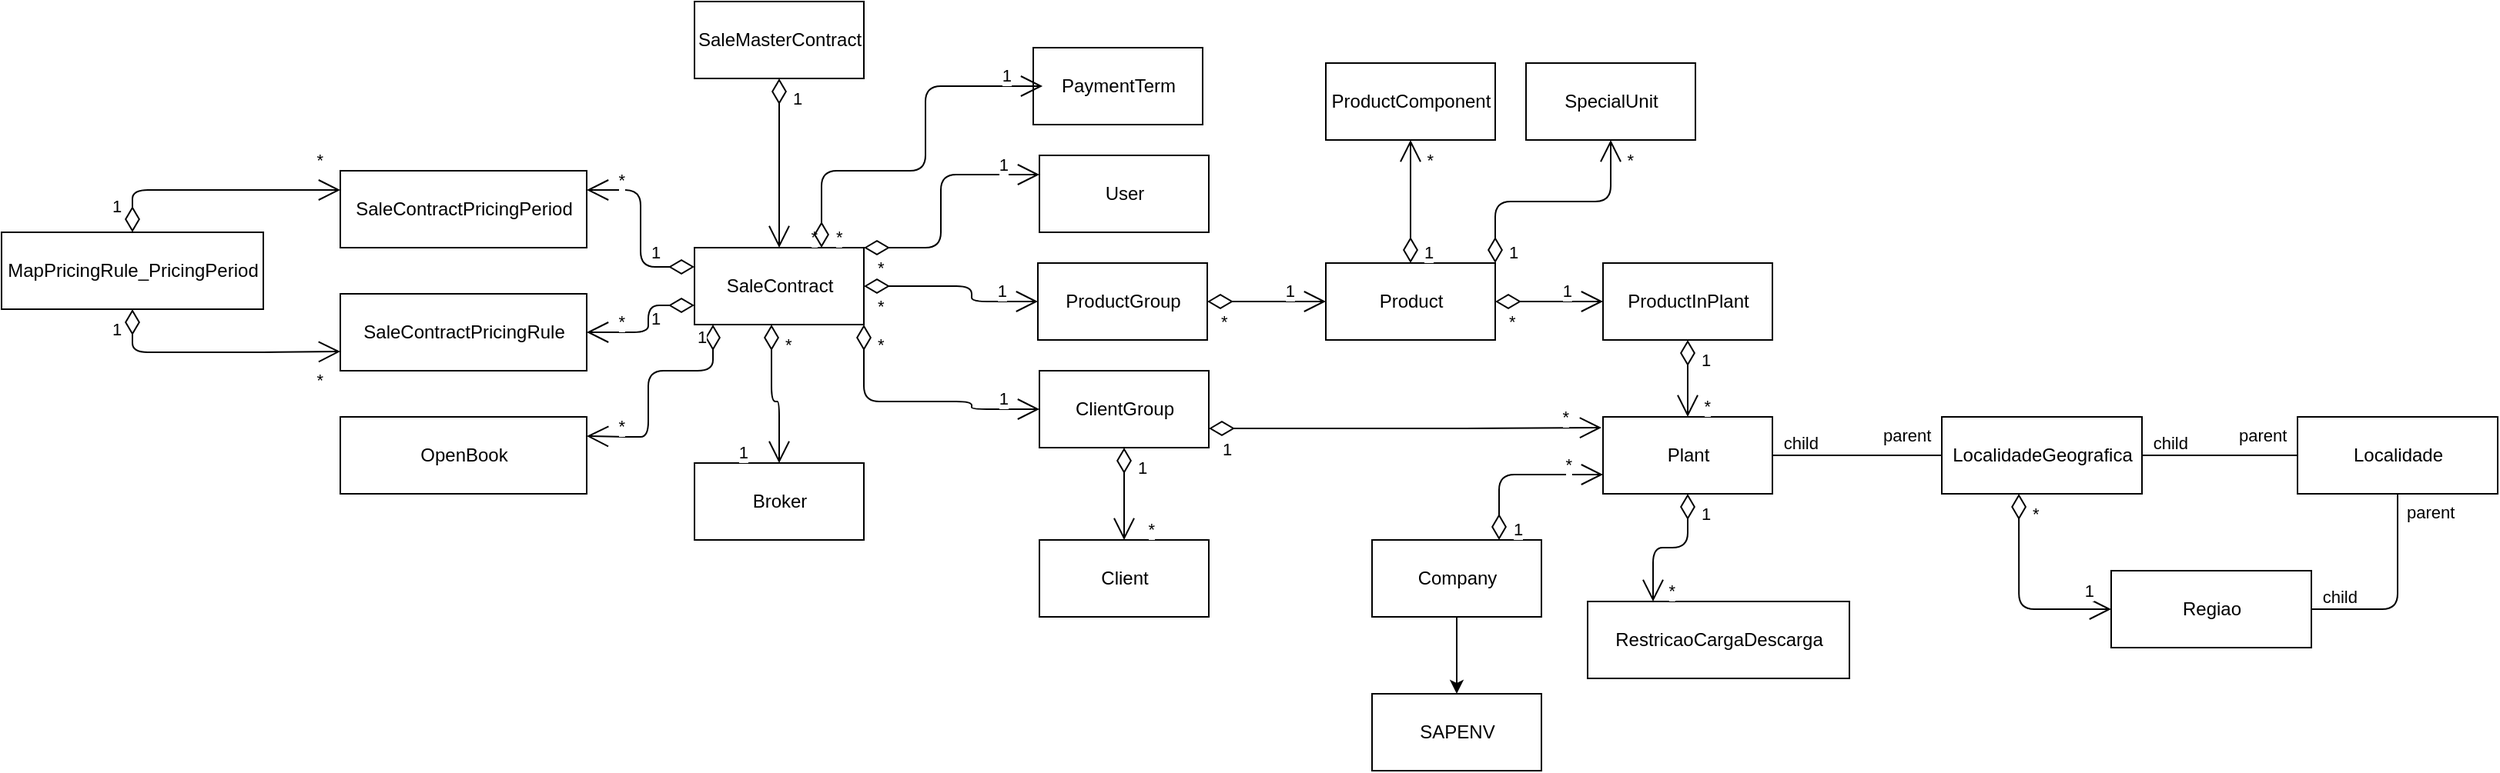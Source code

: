 <mxfile version="13.4.5" type="github">
  <diagram id="xUYwHQAnJaQRM0SXfUqJ" name="Page-1">
    <mxGraphModel dx="1935" dy="433" grid="1" gridSize="10" guides="1" tooltips="1" connect="1" arrows="1" fold="1" page="1" pageScale="1" pageWidth="827" pageHeight="1169" math="0" shadow="0">
      <root>
        <mxCell id="0" />
        <mxCell id="1" parent="0" />
        <mxCell id="oe-XNxj3-mksXrI5bO-q-1" value="SaleMasterContract" style="html=1;" parent="1" vertex="1">
          <mxGeometry x="70" y="50" width="110" height="50" as="geometry" />
        </mxCell>
        <mxCell id="2" value="SaleContract" style="html=1;" parent="1" vertex="1">
          <mxGeometry x="70" y="210" width="110" height="50" as="geometry" />
        </mxCell>
        <mxCell id="oe-XNxj3-mksXrI5bO-q-5" value="" style="endArrow=open;html=1;endSize=12;startArrow=diamondThin;startSize=14;startFill=0;edgeStyle=orthogonalEdgeStyle;exitX=0.5;exitY=1;exitDx=0;exitDy=0;entryX=0.5;entryY=0;entryDx=0;entryDy=0;" parent="1" source="oe-XNxj3-mksXrI5bO-q-1" target="2" edge="1">
          <mxGeometry relative="1" as="geometry">
            <mxPoint x="180" y="160" as="sourcePoint" />
            <mxPoint x="340" y="160" as="targetPoint" />
          </mxGeometry>
        </mxCell>
        <mxCell id="oe-XNxj3-mksXrI5bO-q-6" value="1" style="edgeLabel;resizable=0;html=1;align=left;verticalAlign=top;" parent="oe-XNxj3-mksXrI5bO-q-5" connectable="0" vertex="1">
          <mxGeometry x="-1" relative="1" as="geometry">
            <mxPoint x="7" as="offset" />
          </mxGeometry>
        </mxCell>
        <mxCell id="oe-XNxj3-mksXrI5bO-q-7" value="*" style="edgeLabel;resizable=0;html=1;align=right;verticalAlign=top;" parent="oe-XNxj3-mksXrI5bO-q-5" connectable="0" vertex="1">
          <mxGeometry x="1" relative="1" as="geometry">
            <mxPoint x="25" y="-20" as="offset" />
          </mxGeometry>
        </mxCell>
        <mxCell id="oe-XNxj3-mksXrI5bO-q-8" value="PaymentTerm" style="html=1;" parent="1" vertex="1">
          <mxGeometry x="290" y="80" width="110" height="50" as="geometry" />
        </mxCell>
        <mxCell id="oe-XNxj3-mksXrI5bO-q-13" value="" style="endArrow=open;html=1;endSize=12;startArrow=diamondThin;startSize=14;startFill=0;edgeStyle=orthogonalEdgeStyle;exitX=0.75;exitY=0;exitDx=0;exitDy=0;entryX=0.055;entryY=0.5;entryDx=0;entryDy=0;entryPerimeter=0;" parent="1" source="2" target="oe-XNxj3-mksXrI5bO-q-8" edge="1">
          <mxGeometry relative="1" as="geometry">
            <mxPoint x="290" y="180" as="sourcePoint" />
            <mxPoint x="300" y="105" as="targetPoint" />
            <Array as="points">
              <mxPoint x="153" y="160" />
              <mxPoint x="220" y="160" />
              <mxPoint x="220" y="105" />
            </Array>
          </mxGeometry>
        </mxCell>
        <mxCell id="oe-XNxj3-mksXrI5bO-q-14" value="*" style="edgeLabel;resizable=0;html=1;align=left;verticalAlign=top;" parent="oe-XNxj3-mksXrI5bO-q-13" connectable="0" vertex="1">
          <mxGeometry x="-1" relative="1" as="geometry">
            <mxPoint x="7" y="-20" as="offset" />
          </mxGeometry>
        </mxCell>
        <mxCell id="oe-XNxj3-mksXrI5bO-q-15" value="1" style="edgeLabel;resizable=0;html=1;align=right;verticalAlign=top;" parent="oe-XNxj3-mksXrI5bO-q-13" connectable="0" vertex="1">
          <mxGeometry x="1" relative="1" as="geometry">
            <mxPoint x="-20" y="-20" as="offset" />
          </mxGeometry>
        </mxCell>
        <mxCell id="oe-XNxj3-mksXrI5bO-q-16" value="User" style="html=1;" parent="1" vertex="1">
          <mxGeometry x="294" y="150" width="110" height="50" as="geometry" />
        </mxCell>
        <mxCell id="oe-XNxj3-mksXrI5bO-q-17" value="" style="endArrow=open;html=1;endSize=12;startArrow=diamondThin;startSize=14;startFill=0;edgeStyle=orthogonalEdgeStyle;exitX=1;exitY=0;exitDx=0;exitDy=0;entryX=0;entryY=0.25;entryDx=0;entryDy=0;" parent="1" source="2" target="oe-XNxj3-mksXrI5bO-q-16" edge="1">
          <mxGeometry relative="1" as="geometry">
            <mxPoint x="173.95" y="325" as="sourcePoint" />
            <mxPoint x="290.0" y="220" as="targetPoint" />
            <Array as="points">
              <mxPoint x="230" y="210" />
              <mxPoint x="230" y="163" />
            </Array>
          </mxGeometry>
        </mxCell>
        <mxCell id="oe-XNxj3-mksXrI5bO-q-18" value="*" style="edgeLabel;resizable=0;html=1;align=left;verticalAlign=top;" parent="oe-XNxj3-mksXrI5bO-q-17" connectable="0" vertex="1">
          <mxGeometry x="-1" relative="1" as="geometry">
            <mxPoint x="7" as="offset" />
          </mxGeometry>
        </mxCell>
        <mxCell id="oe-XNxj3-mksXrI5bO-q-19" value="1" style="edgeLabel;resizable=0;html=1;align=right;verticalAlign=top;" parent="oe-XNxj3-mksXrI5bO-q-17" connectable="0" vertex="1">
          <mxGeometry x="1" relative="1" as="geometry">
            <mxPoint x="-20" y="-20" as="offset" />
          </mxGeometry>
        </mxCell>
        <mxCell id="oe-XNxj3-mksXrI5bO-q-20" value="ProductGroup" style="html=1;" parent="1" vertex="1">
          <mxGeometry x="293" y="220" width="110" height="50" as="geometry" />
        </mxCell>
        <mxCell id="oe-XNxj3-mksXrI5bO-q-24" value="" style="endArrow=open;html=1;endSize=12;startArrow=diamondThin;startSize=14;startFill=0;edgeStyle=orthogonalEdgeStyle;exitX=1;exitY=0.5;exitDx=0;exitDy=0;entryX=0;entryY=0.5;entryDx=0;entryDy=0;" parent="1" source="2" target="oe-XNxj3-mksXrI5bO-q-20" edge="1">
          <mxGeometry relative="1" as="geometry">
            <mxPoint x="190" y="244.5" as="sourcePoint" />
            <mxPoint x="290" y="244.5" as="targetPoint" />
            <Array as="points">
              <mxPoint x="250" y="235" />
              <mxPoint x="250" y="245" />
            </Array>
          </mxGeometry>
        </mxCell>
        <mxCell id="oe-XNxj3-mksXrI5bO-q-25" value="*" style="edgeLabel;resizable=0;html=1;align=left;verticalAlign=top;" parent="oe-XNxj3-mksXrI5bO-q-24" connectable="0" vertex="1">
          <mxGeometry x="-1" relative="1" as="geometry">
            <mxPoint x="7" as="offset" />
          </mxGeometry>
        </mxCell>
        <mxCell id="oe-XNxj3-mksXrI5bO-q-26" value="1" style="edgeLabel;resizable=0;html=1;align=right;verticalAlign=top;" parent="oe-XNxj3-mksXrI5bO-q-24" connectable="0" vertex="1">
          <mxGeometry x="1" relative="1" as="geometry">
            <mxPoint x="-20" y="-20" as="offset" />
          </mxGeometry>
        </mxCell>
        <mxCell id="oe-XNxj3-mksXrI5bO-q-27" value="ClientGroup" style="html=1;" parent="1" vertex="1">
          <mxGeometry x="294" y="290" width="110" height="50" as="geometry" />
        </mxCell>
        <mxCell id="oe-XNxj3-mksXrI5bO-q-28" value="" style="endArrow=open;html=1;endSize=12;startArrow=diamondThin;startSize=14;startFill=0;edgeStyle=orthogonalEdgeStyle;exitX=1;exitY=1;exitDx=0;exitDy=0;entryX=0;entryY=0.5;entryDx=0;entryDy=0;" parent="1" source="2" target="oe-XNxj3-mksXrI5bO-q-27" edge="1">
          <mxGeometry relative="1" as="geometry">
            <mxPoint x="150" y="310" as="sourcePoint" />
            <mxPoint x="263" y="320" as="targetPoint" />
            <Array as="points">
              <mxPoint x="180" y="310" />
              <mxPoint x="250" y="310" />
              <mxPoint x="250" y="315" />
            </Array>
          </mxGeometry>
        </mxCell>
        <mxCell id="oe-XNxj3-mksXrI5bO-q-29" value="*" style="edgeLabel;resizable=0;html=1;align=left;verticalAlign=top;" parent="oe-XNxj3-mksXrI5bO-q-28" connectable="0" vertex="1">
          <mxGeometry x="-1" relative="1" as="geometry">
            <mxPoint x="7" as="offset" />
          </mxGeometry>
        </mxCell>
        <mxCell id="oe-XNxj3-mksXrI5bO-q-30" value="1" style="edgeLabel;resizable=0;html=1;align=right;verticalAlign=top;" parent="oe-XNxj3-mksXrI5bO-q-28" connectable="0" vertex="1">
          <mxGeometry x="1" relative="1" as="geometry">
            <mxPoint x="-20" y="-20" as="offset" />
          </mxGeometry>
        </mxCell>
        <mxCell id="oe-XNxj3-mksXrI5bO-q-31" value="Broker" style="html=1;" parent="1" vertex="1">
          <mxGeometry x="70" y="350" width="110" height="50" as="geometry" />
        </mxCell>
        <mxCell id="oe-XNxj3-mksXrI5bO-q-32" value="" style="endArrow=open;html=1;endSize=12;startArrow=diamondThin;startSize=14;startFill=0;edgeStyle=orthogonalEdgeStyle;entryX=0.5;entryY=0;entryDx=0;entryDy=0;" parent="1" target="oe-XNxj3-mksXrI5bO-q-31" edge="1">
          <mxGeometry relative="1" as="geometry">
            <mxPoint x="120" y="260" as="sourcePoint" />
            <mxPoint x="170" y="335" as="targetPoint" />
            <Array as="points">
              <mxPoint x="120" y="260" />
              <mxPoint x="120" y="310" />
              <mxPoint x="125" y="310" />
            </Array>
          </mxGeometry>
        </mxCell>
        <mxCell id="oe-XNxj3-mksXrI5bO-q-33" value="*" style="edgeLabel;resizable=0;html=1;align=left;verticalAlign=top;" parent="oe-XNxj3-mksXrI5bO-q-32" connectable="0" vertex="1">
          <mxGeometry x="-1" relative="1" as="geometry">
            <mxPoint x="7" as="offset" />
          </mxGeometry>
        </mxCell>
        <mxCell id="oe-XNxj3-mksXrI5bO-q-34" value="1" style="edgeLabel;resizable=0;html=1;align=right;verticalAlign=top;" parent="oe-XNxj3-mksXrI5bO-q-32" connectable="0" vertex="1">
          <mxGeometry x="1" relative="1" as="geometry">
            <mxPoint x="-20" y="-20" as="offset" />
          </mxGeometry>
        </mxCell>
        <mxCell id="WPxyj9ZvZWyOQ25DMJZI-2" value="Product" style="html=1;" vertex="1" parent="1">
          <mxGeometry x="480" y="220" width="110" height="50" as="geometry" />
        </mxCell>
        <mxCell id="WPxyj9ZvZWyOQ25DMJZI-3" value="" style="endArrow=open;html=1;endSize=12;startArrow=diamondThin;startSize=14;startFill=0;edgeStyle=orthogonalEdgeStyle;exitX=1;exitY=0.5;exitDx=0;exitDy=0;entryX=0;entryY=0.5;entryDx=0;entryDy=0;" edge="1" parent="1" source="oe-XNxj3-mksXrI5bO-q-20" target="WPxyj9ZvZWyOQ25DMJZI-2">
          <mxGeometry relative="1" as="geometry">
            <mxPoint x="420" y="240" as="sourcePoint" />
            <mxPoint x="533" y="250" as="targetPoint" />
            <Array as="points">
              <mxPoint x="460" y="245" />
              <mxPoint x="460" y="245" />
            </Array>
          </mxGeometry>
        </mxCell>
        <mxCell id="WPxyj9ZvZWyOQ25DMJZI-4" value="*" style="edgeLabel;resizable=0;html=1;align=left;verticalAlign=top;" connectable="0" vertex="1" parent="WPxyj9ZvZWyOQ25DMJZI-3">
          <mxGeometry x="-1" relative="1" as="geometry">
            <mxPoint x="7" as="offset" />
          </mxGeometry>
        </mxCell>
        <mxCell id="WPxyj9ZvZWyOQ25DMJZI-5" value="1" style="edgeLabel;resizable=0;html=1;align=right;verticalAlign=top;" connectable="0" vertex="1" parent="WPxyj9ZvZWyOQ25DMJZI-3">
          <mxGeometry x="1" relative="1" as="geometry">
            <mxPoint x="-20" y="-20" as="offset" />
          </mxGeometry>
        </mxCell>
        <mxCell id="WPxyj9ZvZWyOQ25DMJZI-6" value="ProductComponent" style="html=1;" vertex="1" parent="1">
          <mxGeometry x="480" y="90" width="110" height="50" as="geometry" />
        </mxCell>
        <mxCell id="WPxyj9ZvZWyOQ25DMJZI-8" value="" style="endArrow=open;html=1;endSize=12;startArrow=diamondThin;startSize=14;startFill=0;edgeStyle=orthogonalEdgeStyle;entryX=0.5;entryY=1;entryDx=0;entryDy=0;exitX=0.5;exitY=0;exitDx=0;exitDy=0;" edge="1" parent="1" source="WPxyj9ZvZWyOQ25DMJZI-2" target="WPxyj9ZvZWyOQ25DMJZI-6">
          <mxGeometry relative="1" as="geometry">
            <mxPoint x="600" y="190" as="sourcePoint" />
            <mxPoint x="135" y="220" as="targetPoint" />
          </mxGeometry>
        </mxCell>
        <mxCell id="WPxyj9ZvZWyOQ25DMJZI-9" value="1" style="edgeLabel;resizable=0;html=1;align=left;verticalAlign=top;" connectable="0" vertex="1" parent="WPxyj9ZvZWyOQ25DMJZI-8">
          <mxGeometry x="-1" relative="1" as="geometry">
            <mxPoint x="7" y="-20" as="offset" />
          </mxGeometry>
        </mxCell>
        <mxCell id="WPxyj9ZvZWyOQ25DMJZI-10" value="*" style="edgeLabel;resizable=0;html=1;align=right;verticalAlign=top;" connectable="0" vertex="1" parent="WPxyj9ZvZWyOQ25DMJZI-8">
          <mxGeometry x="1" relative="1" as="geometry">
            <mxPoint x="15" as="offset" />
          </mxGeometry>
        </mxCell>
        <mxCell id="WPxyj9ZvZWyOQ25DMJZI-11" value="SpecialUnit" style="html=1;" vertex="1" parent="1">
          <mxGeometry x="610" y="90" width="110" height="50" as="geometry" />
        </mxCell>
        <mxCell id="WPxyj9ZvZWyOQ25DMJZI-12" value="" style="endArrow=open;html=1;endSize=12;startArrow=diamondThin;startSize=14;startFill=0;edgeStyle=orthogonalEdgeStyle;entryX=0.5;entryY=1;entryDx=0;entryDy=0;exitX=1;exitY=0;exitDx=0;exitDy=0;" edge="1" parent="1" source="WPxyj9ZvZWyOQ25DMJZI-2" target="WPxyj9ZvZWyOQ25DMJZI-11">
          <mxGeometry relative="1" as="geometry">
            <mxPoint x="545" y="230" as="sourcePoint" />
            <mxPoint x="545" y="150" as="targetPoint" />
          </mxGeometry>
        </mxCell>
        <mxCell id="WPxyj9ZvZWyOQ25DMJZI-13" value="1" style="edgeLabel;resizable=0;html=1;align=left;verticalAlign=top;" connectable="0" vertex="1" parent="WPxyj9ZvZWyOQ25DMJZI-12">
          <mxGeometry x="-1" relative="1" as="geometry">
            <mxPoint x="7" y="-20" as="offset" />
          </mxGeometry>
        </mxCell>
        <mxCell id="WPxyj9ZvZWyOQ25DMJZI-14" value="*" style="edgeLabel;resizable=0;html=1;align=right;verticalAlign=top;" connectable="0" vertex="1" parent="WPxyj9ZvZWyOQ25DMJZI-12">
          <mxGeometry x="1" relative="1" as="geometry">
            <mxPoint x="15" as="offset" />
          </mxGeometry>
        </mxCell>
        <mxCell id="WPxyj9ZvZWyOQ25DMJZI-15" value="ProductInPlant" style="html=1;" vertex="1" parent="1">
          <mxGeometry x="660" y="220" width="110" height="50" as="geometry" />
        </mxCell>
        <mxCell id="WPxyj9ZvZWyOQ25DMJZI-16" value="" style="endArrow=open;html=1;endSize=12;startArrow=diamondThin;startSize=14;startFill=0;edgeStyle=orthogonalEdgeStyle;entryX=0;entryY=0.5;entryDx=0;entryDy=0;exitX=1;exitY=0.5;exitDx=0;exitDy=0;" edge="1" parent="1" source="WPxyj9ZvZWyOQ25DMJZI-2" target="WPxyj9ZvZWyOQ25DMJZI-15">
          <mxGeometry relative="1" as="geometry">
            <mxPoint x="590" y="245" as="sourcePoint" />
            <mxPoint x="647" y="245" as="targetPoint" />
            <Array as="points">
              <mxPoint x="630" y="245" />
              <mxPoint x="630" y="245" />
            </Array>
          </mxGeometry>
        </mxCell>
        <mxCell id="WPxyj9ZvZWyOQ25DMJZI-17" value="*" style="edgeLabel;resizable=0;html=1;align=left;verticalAlign=top;" connectable="0" vertex="1" parent="WPxyj9ZvZWyOQ25DMJZI-16">
          <mxGeometry x="-1" relative="1" as="geometry">
            <mxPoint x="7" as="offset" />
          </mxGeometry>
        </mxCell>
        <mxCell id="WPxyj9ZvZWyOQ25DMJZI-18" value="1" style="edgeLabel;resizable=0;html=1;align=right;verticalAlign=top;" connectable="0" vertex="1" parent="WPxyj9ZvZWyOQ25DMJZI-16">
          <mxGeometry x="1" relative="1" as="geometry">
            <mxPoint x="-20" y="-20" as="offset" />
          </mxGeometry>
        </mxCell>
        <mxCell id="WPxyj9ZvZWyOQ25DMJZI-20" value="Plant" style="html=1;" vertex="1" parent="1">
          <mxGeometry x="660" y="320" width="110" height="50" as="geometry" />
        </mxCell>
        <mxCell id="WPxyj9ZvZWyOQ25DMJZI-24" value="" style="endArrow=open;html=1;endSize=12;startArrow=diamondThin;startSize=14;startFill=0;edgeStyle=orthogonalEdgeStyle;exitX=0.5;exitY=1;exitDx=0;exitDy=0;entryX=0.5;entryY=0;entryDx=0;entryDy=0;" edge="1" parent="1" source="WPxyj9ZvZWyOQ25DMJZI-15" target="WPxyj9ZvZWyOQ25DMJZI-20">
          <mxGeometry relative="1" as="geometry">
            <mxPoint x="714.5" y="280" as="sourcePoint" />
            <mxPoint x="715" y="320" as="targetPoint" />
            <Array as="points" />
          </mxGeometry>
        </mxCell>
        <mxCell id="WPxyj9ZvZWyOQ25DMJZI-25" value="1" style="edgeLabel;resizable=0;html=1;align=left;verticalAlign=top;" connectable="0" vertex="1" parent="WPxyj9ZvZWyOQ25DMJZI-24">
          <mxGeometry x="-1" relative="1" as="geometry">
            <mxPoint x="7" as="offset" />
          </mxGeometry>
        </mxCell>
        <mxCell id="WPxyj9ZvZWyOQ25DMJZI-26" value="*" style="edgeLabel;resizable=0;html=1;align=right;verticalAlign=top;" connectable="0" vertex="1" parent="WPxyj9ZvZWyOQ25DMJZI-24">
          <mxGeometry x="1" relative="1" as="geometry">
            <mxPoint x="15" y="-20" as="offset" />
          </mxGeometry>
        </mxCell>
        <mxCell id="WPxyj9ZvZWyOQ25DMJZI-39" value="" style="edgeStyle=orthogonalEdgeStyle;rounded=0;orthogonalLoop=1;jettySize=auto;html=1;" edge="1" parent="1" source="WPxyj9ZvZWyOQ25DMJZI-27" target="WPxyj9ZvZWyOQ25DMJZI-38">
          <mxGeometry relative="1" as="geometry" />
        </mxCell>
        <mxCell id="WPxyj9ZvZWyOQ25DMJZI-27" value="Company" style="html=1;" vertex="1" parent="1">
          <mxGeometry x="510" y="400" width="110" height="50" as="geometry" />
        </mxCell>
        <mxCell id="WPxyj9ZvZWyOQ25DMJZI-28" value="" style="endArrow=open;html=1;endSize=12;startArrow=diamondThin;startSize=14;startFill=0;edgeStyle=orthogonalEdgeStyle;exitX=0.75;exitY=0;exitDx=0;exitDy=0;entryX=0;entryY=0.75;entryDx=0;entryDy=0;" edge="1" parent="1" source="WPxyj9ZvZWyOQ25DMJZI-27" target="WPxyj9ZvZWyOQ25DMJZI-20">
          <mxGeometry relative="1" as="geometry">
            <mxPoint x="626.5" y="404.5" as="sourcePoint" />
            <mxPoint x="720" y="405" as="targetPoint" />
            <Array as="points">
              <mxPoint x="593" y="358" />
            </Array>
          </mxGeometry>
        </mxCell>
        <mxCell id="WPxyj9ZvZWyOQ25DMJZI-29" value="1" style="edgeLabel;resizable=0;html=1;align=left;verticalAlign=top;" connectable="0" vertex="1" parent="WPxyj9ZvZWyOQ25DMJZI-28">
          <mxGeometry x="-1" relative="1" as="geometry">
            <mxPoint x="7" y="-20" as="offset" />
          </mxGeometry>
        </mxCell>
        <mxCell id="WPxyj9ZvZWyOQ25DMJZI-30" value="*" style="edgeLabel;resizable=0;html=1;align=right;verticalAlign=top;" connectable="0" vertex="1" parent="WPxyj9ZvZWyOQ25DMJZI-28">
          <mxGeometry x="1" relative="1" as="geometry">
            <mxPoint x="-20" y="-20" as="offset" />
          </mxGeometry>
        </mxCell>
        <mxCell id="WPxyj9ZvZWyOQ25DMJZI-31" value="" style="endArrow=open;html=1;endSize=12;startArrow=diamondThin;startSize=14;startFill=0;edgeStyle=orthogonalEdgeStyle;exitX=1;exitY=0.75;exitDx=0;exitDy=0;entryX=-0.009;entryY=0.14;entryDx=0;entryDy=0;entryPerimeter=0;" edge="1" parent="1" source="oe-XNxj3-mksXrI5bO-q-27" target="WPxyj9ZvZWyOQ25DMJZI-20">
          <mxGeometry relative="1" as="geometry">
            <mxPoint x="430" y="320" as="sourcePoint" />
            <mxPoint x="620" y="328" as="targetPoint" />
            <Array as="points">
              <mxPoint x="560" y="327" />
            </Array>
          </mxGeometry>
        </mxCell>
        <mxCell id="WPxyj9ZvZWyOQ25DMJZI-32" value="1" style="edgeLabel;resizable=0;html=1;align=left;verticalAlign=top;" connectable="0" vertex="1" parent="WPxyj9ZvZWyOQ25DMJZI-31">
          <mxGeometry x="-1" relative="1" as="geometry">
            <mxPoint x="7" as="offset" />
          </mxGeometry>
        </mxCell>
        <mxCell id="WPxyj9ZvZWyOQ25DMJZI-33" value="*" style="edgeLabel;resizable=0;html=1;align=right;verticalAlign=top;" connectable="0" vertex="1" parent="WPxyj9ZvZWyOQ25DMJZI-31">
          <mxGeometry x="1" relative="1" as="geometry">
            <mxPoint x="-20" y="-20" as="offset" />
          </mxGeometry>
        </mxCell>
        <mxCell id="WPxyj9ZvZWyOQ25DMJZI-34" value="Client" style="html=1;" vertex="1" parent="1">
          <mxGeometry x="294" y="400" width="110" height="50" as="geometry" />
        </mxCell>
        <mxCell id="WPxyj9ZvZWyOQ25DMJZI-35" value="" style="endArrow=open;html=1;endSize=12;startArrow=diamondThin;startSize=14;startFill=0;edgeStyle=orthogonalEdgeStyle;exitX=0.5;exitY=1;exitDx=0;exitDy=0;entryX=0.5;entryY=0;entryDx=0;entryDy=0;" edge="1" parent="1" source="oe-XNxj3-mksXrI5bO-q-27" target="WPxyj9ZvZWyOQ25DMJZI-34">
          <mxGeometry relative="1" as="geometry">
            <mxPoint x="348.5" y="350" as="sourcePoint" />
            <mxPoint x="348.5" y="420" as="targetPoint" />
          </mxGeometry>
        </mxCell>
        <mxCell id="WPxyj9ZvZWyOQ25DMJZI-36" value="1" style="edgeLabel;resizable=0;html=1;align=left;verticalAlign=top;" connectable="0" vertex="1" parent="WPxyj9ZvZWyOQ25DMJZI-35">
          <mxGeometry x="-1" relative="1" as="geometry">
            <mxPoint x="7" as="offset" />
          </mxGeometry>
        </mxCell>
        <mxCell id="WPxyj9ZvZWyOQ25DMJZI-37" value="*" style="edgeLabel;resizable=0;html=1;align=right;verticalAlign=top;" connectable="0" vertex="1" parent="WPxyj9ZvZWyOQ25DMJZI-35">
          <mxGeometry x="1" relative="1" as="geometry">
            <mxPoint x="20" y="-20" as="offset" />
          </mxGeometry>
        </mxCell>
        <mxCell id="WPxyj9ZvZWyOQ25DMJZI-38" value="SAPENV" style="html=1;" vertex="1" parent="1">
          <mxGeometry x="510" y="500" width="110" height="50" as="geometry" />
        </mxCell>
        <mxCell id="WPxyj9ZvZWyOQ25DMJZI-40" value="RestricaoCargaDescarga" style="html=1;" vertex="1" parent="1">
          <mxGeometry x="650" y="440" width="170" height="50" as="geometry" />
        </mxCell>
        <mxCell id="WPxyj9ZvZWyOQ25DMJZI-41" value="" style="endArrow=open;html=1;endSize=12;startArrow=diamondThin;startSize=14;startFill=0;edgeStyle=orthogonalEdgeStyle;exitX=0.5;exitY=1;exitDx=0;exitDy=0;entryX=0.25;entryY=0;entryDx=0;entryDy=0;" edge="1" parent="1" source="WPxyj9ZvZWyOQ25DMJZI-20" target="WPxyj9ZvZWyOQ25DMJZI-40">
          <mxGeometry relative="1" as="geometry">
            <mxPoint x="714.5" y="380" as="sourcePoint" />
            <mxPoint x="715" y="430" as="targetPoint" />
            <Array as="points" />
          </mxGeometry>
        </mxCell>
        <mxCell id="WPxyj9ZvZWyOQ25DMJZI-42" value="1" style="edgeLabel;resizable=0;html=1;align=left;verticalAlign=top;" connectable="0" vertex="1" parent="WPxyj9ZvZWyOQ25DMJZI-41">
          <mxGeometry x="-1" relative="1" as="geometry">
            <mxPoint x="7" as="offset" />
          </mxGeometry>
        </mxCell>
        <mxCell id="WPxyj9ZvZWyOQ25DMJZI-43" value="*" style="edgeLabel;resizable=0;html=1;align=right;verticalAlign=top;" connectable="0" vertex="1" parent="WPxyj9ZvZWyOQ25DMJZI-41">
          <mxGeometry x="1" relative="1" as="geometry">
            <mxPoint x="15" y="-20" as="offset" />
          </mxGeometry>
        </mxCell>
        <mxCell id="WPxyj9ZvZWyOQ25DMJZI-44" value="" style="endArrow=none;html=1;edgeStyle=orthogonalEdgeStyle;entryX=1;entryY=0.5;entryDx=0;entryDy=0;exitX=0;exitY=0.5;exitDx=0;exitDy=0;" edge="1" parent="1" source="WPxyj9ZvZWyOQ25DMJZI-47" target="WPxyj9ZvZWyOQ25DMJZI-20">
          <mxGeometry relative="1" as="geometry">
            <mxPoint x="860" y="345" as="sourcePoint" />
            <mxPoint x="850" y="510" as="targetPoint" />
            <Array as="points" />
          </mxGeometry>
        </mxCell>
        <mxCell id="WPxyj9ZvZWyOQ25DMJZI-45" value="parent" style="edgeLabel;resizable=0;html=1;align=left;verticalAlign=bottom;" connectable="0" vertex="1" parent="WPxyj9ZvZWyOQ25DMJZI-44">
          <mxGeometry x="-1" relative="1" as="geometry">
            <mxPoint x="-40" y="-5" as="offset" />
          </mxGeometry>
        </mxCell>
        <mxCell id="WPxyj9ZvZWyOQ25DMJZI-46" value="child" style="edgeLabel;resizable=0;html=1;align=right;verticalAlign=bottom;" connectable="0" vertex="1" parent="WPxyj9ZvZWyOQ25DMJZI-44">
          <mxGeometry x="1" relative="1" as="geometry">
            <mxPoint x="30" as="offset" />
          </mxGeometry>
        </mxCell>
        <mxCell id="WPxyj9ZvZWyOQ25DMJZI-47" value="LocalidadeGeografica" style="html=1;" vertex="1" parent="1">
          <mxGeometry x="880" y="320" width="130" height="50" as="geometry" />
        </mxCell>
        <mxCell id="WPxyj9ZvZWyOQ25DMJZI-48" value="Localidade" style="html=1;" vertex="1" parent="1">
          <mxGeometry x="1111" y="320" width="130" height="50" as="geometry" />
        </mxCell>
        <mxCell id="WPxyj9ZvZWyOQ25DMJZI-49" value="" style="endArrow=none;html=1;edgeStyle=orthogonalEdgeStyle;entryX=1;entryY=0.5;entryDx=0;entryDy=0;exitX=0;exitY=0.5;exitDx=0;exitDy=0;" edge="1" parent="1" source="WPxyj9ZvZWyOQ25DMJZI-48" target="WPxyj9ZvZWyOQ25DMJZI-47">
          <mxGeometry relative="1" as="geometry">
            <mxPoint x="1110" y="400" as="sourcePoint" />
            <mxPoint x="1020" y="344.5" as="targetPoint" />
            <Array as="points" />
          </mxGeometry>
        </mxCell>
        <mxCell id="WPxyj9ZvZWyOQ25DMJZI-50" value="parent" style="edgeLabel;resizable=0;html=1;align=left;verticalAlign=bottom;" connectable="0" vertex="1" parent="WPxyj9ZvZWyOQ25DMJZI-49">
          <mxGeometry x="-1" relative="1" as="geometry">
            <mxPoint x="-40" y="-5" as="offset" />
          </mxGeometry>
        </mxCell>
        <mxCell id="WPxyj9ZvZWyOQ25DMJZI-51" value="child" style="edgeLabel;resizable=0;html=1;align=right;verticalAlign=bottom;" connectable="0" vertex="1" parent="WPxyj9ZvZWyOQ25DMJZI-49">
          <mxGeometry x="1" relative="1" as="geometry">
            <mxPoint x="30" as="offset" />
          </mxGeometry>
        </mxCell>
        <mxCell id="WPxyj9ZvZWyOQ25DMJZI-52" value="Regiao" style="html=1;" vertex="1" parent="1">
          <mxGeometry x="990" y="420" width="130" height="50" as="geometry" />
        </mxCell>
        <mxCell id="WPxyj9ZvZWyOQ25DMJZI-53" value="" style="endArrow=none;html=1;edgeStyle=orthogonalEdgeStyle;entryX=1;entryY=0.5;entryDx=0;entryDy=0;exitX=0.5;exitY=1;exitDx=0;exitDy=0;" edge="1" parent="1" source="WPxyj9ZvZWyOQ25DMJZI-48" target="WPxyj9ZvZWyOQ25DMJZI-52">
          <mxGeometry relative="1" as="geometry">
            <mxPoint x="1251" y="440" as="sourcePoint" />
            <mxPoint x="1150" y="440" as="targetPoint" />
            <Array as="points" />
          </mxGeometry>
        </mxCell>
        <mxCell id="WPxyj9ZvZWyOQ25DMJZI-54" value="parent" style="edgeLabel;resizable=0;html=1;align=left;verticalAlign=bottom;" connectable="0" vertex="1" parent="WPxyj9ZvZWyOQ25DMJZI-53">
          <mxGeometry x="-1" relative="1" as="geometry">
            <mxPoint x="4" y="20" as="offset" />
          </mxGeometry>
        </mxCell>
        <mxCell id="WPxyj9ZvZWyOQ25DMJZI-55" value="child" style="edgeLabel;resizable=0;html=1;align=right;verticalAlign=bottom;" connectable="0" vertex="1" parent="WPxyj9ZvZWyOQ25DMJZI-53">
          <mxGeometry x="1" relative="1" as="geometry">
            <mxPoint x="30" as="offset" />
          </mxGeometry>
        </mxCell>
        <mxCell id="WPxyj9ZvZWyOQ25DMJZI-56" value="" style="endArrow=open;html=1;endSize=12;startArrow=diamondThin;startSize=14;startFill=0;edgeStyle=orthogonalEdgeStyle;exitX=0.385;exitY=1;exitDx=0;exitDy=0;entryX=0;entryY=0.5;entryDx=0;entryDy=0;exitPerimeter=0;" edge="1" parent="1" source="WPxyj9ZvZWyOQ25DMJZI-47" target="WPxyj9ZvZWyOQ25DMJZI-52">
          <mxGeometry relative="1" as="geometry">
            <mxPoint x="930" y="380" as="sourcePoint" />
            <mxPoint x="930" y="430" as="targetPoint" />
            <Array as="points" />
          </mxGeometry>
        </mxCell>
        <mxCell id="WPxyj9ZvZWyOQ25DMJZI-57" value="*" style="edgeLabel;resizable=0;html=1;align=left;verticalAlign=top;" connectable="0" vertex="1" parent="WPxyj9ZvZWyOQ25DMJZI-56">
          <mxGeometry x="-1" relative="1" as="geometry">
            <mxPoint x="7" as="offset" />
          </mxGeometry>
        </mxCell>
        <mxCell id="WPxyj9ZvZWyOQ25DMJZI-58" value="1" style="edgeLabel;resizable=0;html=1;align=right;verticalAlign=top;" connectable="0" vertex="1" parent="WPxyj9ZvZWyOQ25DMJZI-56">
          <mxGeometry x="1" relative="1" as="geometry">
            <mxPoint x="-10.1" y="-25" as="offset" />
          </mxGeometry>
        </mxCell>
        <mxCell id="WPxyj9ZvZWyOQ25DMJZI-59" value="SaleContractPricingPeriod" style="html=1;" vertex="1" parent="1">
          <mxGeometry x="-160" y="160" width="160" height="50" as="geometry" />
        </mxCell>
        <mxCell id="WPxyj9ZvZWyOQ25DMJZI-61" value="" style="endArrow=open;html=1;endSize=12;startArrow=diamondThin;startSize=14;startFill=0;edgeStyle=orthogonalEdgeStyle;exitX=0;exitY=0.25;exitDx=0;exitDy=0;entryX=1;entryY=0.25;entryDx=0;entryDy=0;" edge="1" parent="1" source="2" target="WPxyj9ZvZWyOQ25DMJZI-59">
          <mxGeometry relative="1" as="geometry">
            <mxPoint x="30" y="220" as="sourcePoint" />
            <mxPoint x="30" y="330" as="targetPoint" />
          </mxGeometry>
        </mxCell>
        <mxCell id="WPxyj9ZvZWyOQ25DMJZI-62" value="1" style="edgeLabel;resizable=0;html=1;align=left;verticalAlign=top;" connectable="0" vertex="1" parent="WPxyj9ZvZWyOQ25DMJZI-61">
          <mxGeometry x="-1" relative="1" as="geometry">
            <mxPoint x="-30" y="-22.5" as="offset" />
          </mxGeometry>
        </mxCell>
        <mxCell id="WPxyj9ZvZWyOQ25DMJZI-63" value="*" style="edgeLabel;resizable=0;html=1;align=right;verticalAlign=top;" connectable="0" vertex="1" parent="WPxyj9ZvZWyOQ25DMJZI-61">
          <mxGeometry x="1" relative="1" as="geometry">
            <mxPoint x="25" y="-20" as="offset" />
          </mxGeometry>
        </mxCell>
        <mxCell id="WPxyj9ZvZWyOQ25DMJZI-64" value="SaleContractPricingRule" style="html=1;" vertex="1" parent="1">
          <mxGeometry x="-160" y="240" width="160" height="50" as="geometry" />
        </mxCell>
        <mxCell id="WPxyj9ZvZWyOQ25DMJZI-65" value="" style="endArrow=open;html=1;endSize=12;startArrow=diamondThin;startSize=14;startFill=0;edgeStyle=orthogonalEdgeStyle;exitX=0;exitY=0.75;exitDx=0;exitDy=0;entryX=1;entryY=0.5;entryDx=0;entryDy=0;" edge="1" parent="1" source="2" target="WPxyj9ZvZWyOQ25DMJZI-64">
          <mxGeometry relative="1" as="geometry">
            <mxPoint x="80" y="270" as="sourcePoint" />
            <mxPoint x="10" y="220" as="targetPoint" />
            <Array as="points">
              <mxPoint x="40" y="248" />
              <mxPoint x="40" y="265" />
            </Array>
          </mxGeometry>
        </mxCell>
        <mxCell id="WPxyj9ZvZWyOQ25DMJZI-66" value="1" style="edgeLabel;resizable=0;html=1;align=left;verticalAlign=top;" connectable="0" vertex="1" parent="WPxyj9ZvZWyOQ25DMJZI-65">
          <mxGeometry x="-1" relative="1" as="geometry">
            <mxPoint x="-30" y="-5" as="offset" />
          </mxGeometry>
        </mxCell>
        <mxCell id="WPxyj9ZvZWyOQ25DMJZI-67" value="*" style="edgeLabel;resizable=0;html=1;align=right;verticalAlign=top;" connectable="0" vertex="1" parent="WPxyj9ZvZWyOQ25DMJZI-65">
          <mxGeometry x="1" relative="1" as="geometry">
            <mxPoint x="25" y="-20" as="offset" />
          </mxGeometry>
        </mxCell>
        <mxCell id="WPxyj9ZvZWyOQ25DMJZI-68" value="OpenBook" style="html=1;" vertex="1" parent="1">
          <mxGeometry x="-160" y="320" width="160" height="50" as="geometry" />
        </mxCell>
        <mxCell id="WPxyj9ZvZWyOQ25DMJZI-69" value="" style="endArrow=open;html=1;endSize=12;startArrow=diamondThin;startSize=14;startFill=0;edgeStyle=orthogonalEdgeStyle;entryX=1;entryY=0.25;entryDx=0;entryDy=0;" edge="1" parent="1" target="WPxyj9ZvZWyOQ25DMJZI-68">
          <mxGeometry relative="1" as="geometry">
            <mxPoint x="82" y="260" as="sourcePoint" />
            <mxPoint y="307.5" as="targetPoint" />
            <Array as="points">
              <mxPoint x="82" y="290" />
              <mxPoint x="40" y="290" />
              <mxPoint x="40" y="333" />
              <mxPoint x="30" y="333" />
            </Array>
          </mxGeometry>
        </mxCell>
        <mxCell id="WPxyj9ZvZWyOQ25DMJZI-70" value="1" style="edgeLabel;resizable=0;html=1;align=left;verticalAlign=top;" connectable="0" vertex="1" parent="WPxyj9ZvZWyOQ25DMJZI-69">
          <mxGeometry x="-1" relative="1" as="geometry">
            <mxPoint x="-11.99" y="-5" as="offset" />
          </mxGeometry>
        </mxCell>
        <mxCell id="WPxyj9ZvZWyOQ25DMJZI-71" value="*" style="edgeLabel;resizable=0;html=1;align=right;verticalAlign=top;" connectable="0" vertex="1" parent="WPxyj9ZvZWyOQ25DMJZI-69">
          <mxGeometry x="1" relative="1" as="geometry">
            <mxPoint x="25" y="-20" as="offset" />
          </mxGeometry>
        </mxCell>
        <mxCell id="WPxyj9ZvZWyOQ25DMJZI-72" value="MapPricingRule_PricingPeriod" style="html=1;" vertex="1" parent="1">
          <mxGeometry x="-380" y="200" width="170" height="50" as="geometry" />
        </mxCell>
        <mxCell id="WPxyj9ZvZWyOQ25DMJZI-73" value="" style="endArrow=open;html=1;endSize=12;startArrow=diamondThin;startSize=14;startFill=0;edgeStyle=orthogonalEdgeStyle;exitX=0.5;exitY=0;exitDx=0;exitDy=0;entryX=0;entryY=0.25;entryDx=0;entryDy=0;" edge="1" parent="1" source="WPxyj9ZvZWyOQ25DMJZI-72" target="WPxyj9ZvZWyOQ25DMJZI-59">
          <mxGeometry relative="1" as="geometry">
            <mxPoint x="-330" y="180" as="sourcePoint" />
            <mxPoint x="-400" y="130" as="targetPoint" />
          </mxGeometry>
        </mxCell>
        <mxCell id="WPxyj9ZvZWyOQ25DMJZI-74" value="1" style="edgeLabel;resizable=0;html=1;align=left;verticalAlign=top;" connectable="0" vertex="1" parent="WPxyj9ZvZWyOQ25DMJZI-73">
          <mxGeometry x="-1" relative="1" as="geometry">
            <mxPoint x="-15" y="-30" as="offset" />
          </mxGeometry>
        </mxCell>
        <mxCell id="WPxyj9ZvZWyOQ25DMJZI-75" value="*" style="edgeLabel;resizable=0;html=1;align=right;verticalAlign=top;" connectable="0" vertex="1" parent="WPxyj9ZvZWyOQ25DMJZI-73">
          <mxGeometry x="1" relative="1" as="geometry">
            <mxPoint x="-10.5" y="-32.5" as="offset" />
          </mxGeometry>
        </mxCell>
        <mxCell id="WPxyj9ZvZWyOQ25DMJZI-76" value="" style="endArrow=open;html=1;endSize=12;startArrow=diamondThin;startSize=14;startFill=0;edgeStyle=orthogonalEdgeStyle;exitX=0.5;exitY=1;exitDx=0;exitDy=0;entryX=0;entryY=0.75;entryDx=0;entryDy=0;" edge="1" parent="1" source="WPxyj9ZvZWyOQ25DMJZI-72" target="WPxyj9ZvZWyOQ25DMJZI-64">
          <mxGeometry relative="1" as="geometry">
            <mxPoint x="-345" y="307.5" as="sourcePoint" />
            <mxPoint x="-210" y="280" as="targetPoint" />
            <Array as="points">
              <mxPoint x="-295" y="278" />
              <mxPoint x="-210" y="278" />
            </Array>
          </mxGeometry>
        </mxCell>
        <mxCell id="WPxyj9ZvZWyOQ25DMJZI-77" value="1" style="edgeLabel;resizable=0;html=1;align=left;verticalAlign=top;" connectable="0" vertex="1" parent="WPxyj9ZvZWyOQ25DMJZI-76">
          <mxGeometry x="-1" relative="1" as="geometry">
            <mxPoint x="-15" as="offset" />
          </mxGeometry>
        </mxCell>
        <mxCell id="WPxyj9ZvZWyOQ25DMJZI-78" value="*" style="edgeLabel;resizable=0;html=1;align=right;verticalAlign=top;" connectable="0" vertex="1" parent="WPxyj9ZvZWyOQ25DMJZI-76">
          <mxGeometry x="1" relative="1" as="geometry">
            <mxPoint x="-10" y="5" as="offset" />
          </mxGeometry>
        </mxCell>
      </root>
    </mxGraphModel>
  </diagram>
</mxfile>
